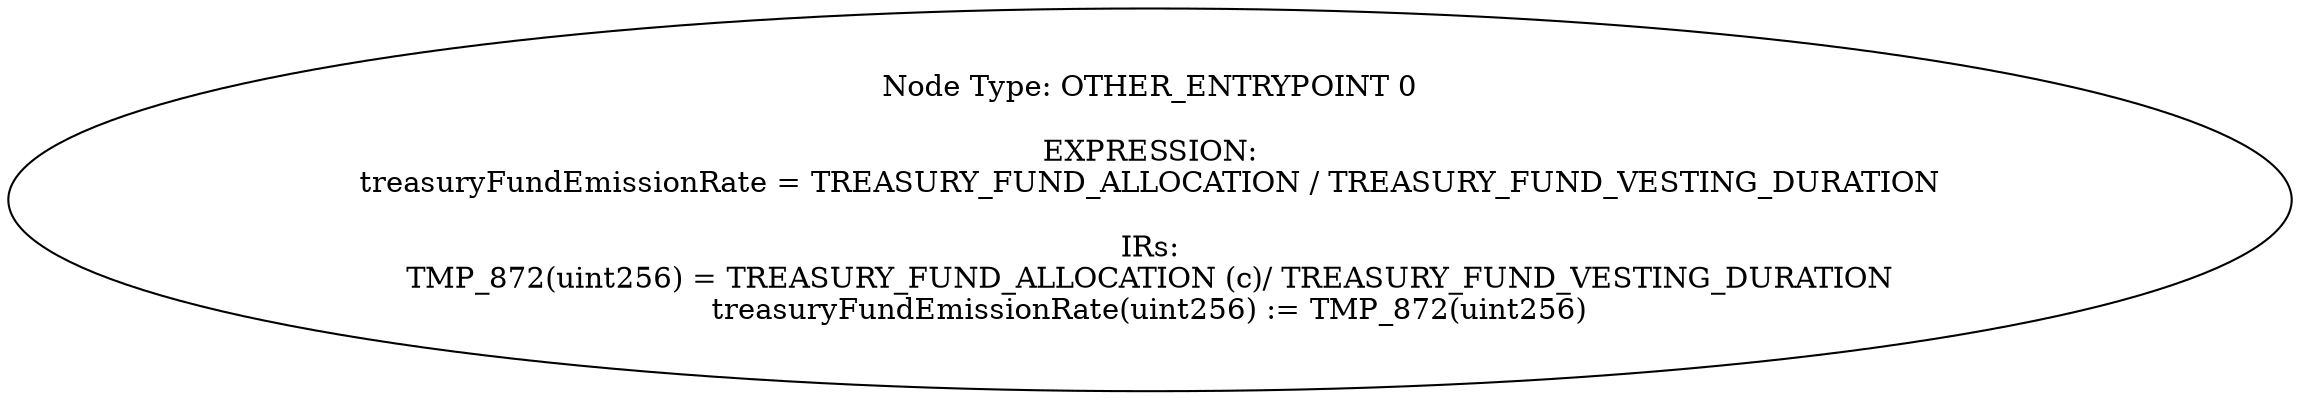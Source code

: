 digraph{
0[label="Node Type: OTHER_ENTRYPOINT 0

EXPRESSION:
treasuryFundEmissionRate = TREASURY_FUND_ALLOCATION / TREASURY_FUND_VESTING_DURATION

IRs:
TMP_872(uint256) = TREASURY_FUND_ALLOCATION (c)/ TREASURY_FUND_VESTING_DURATION
treasuryFundEmissionRate(uint256) := TMP_872(uint256)"];
}
